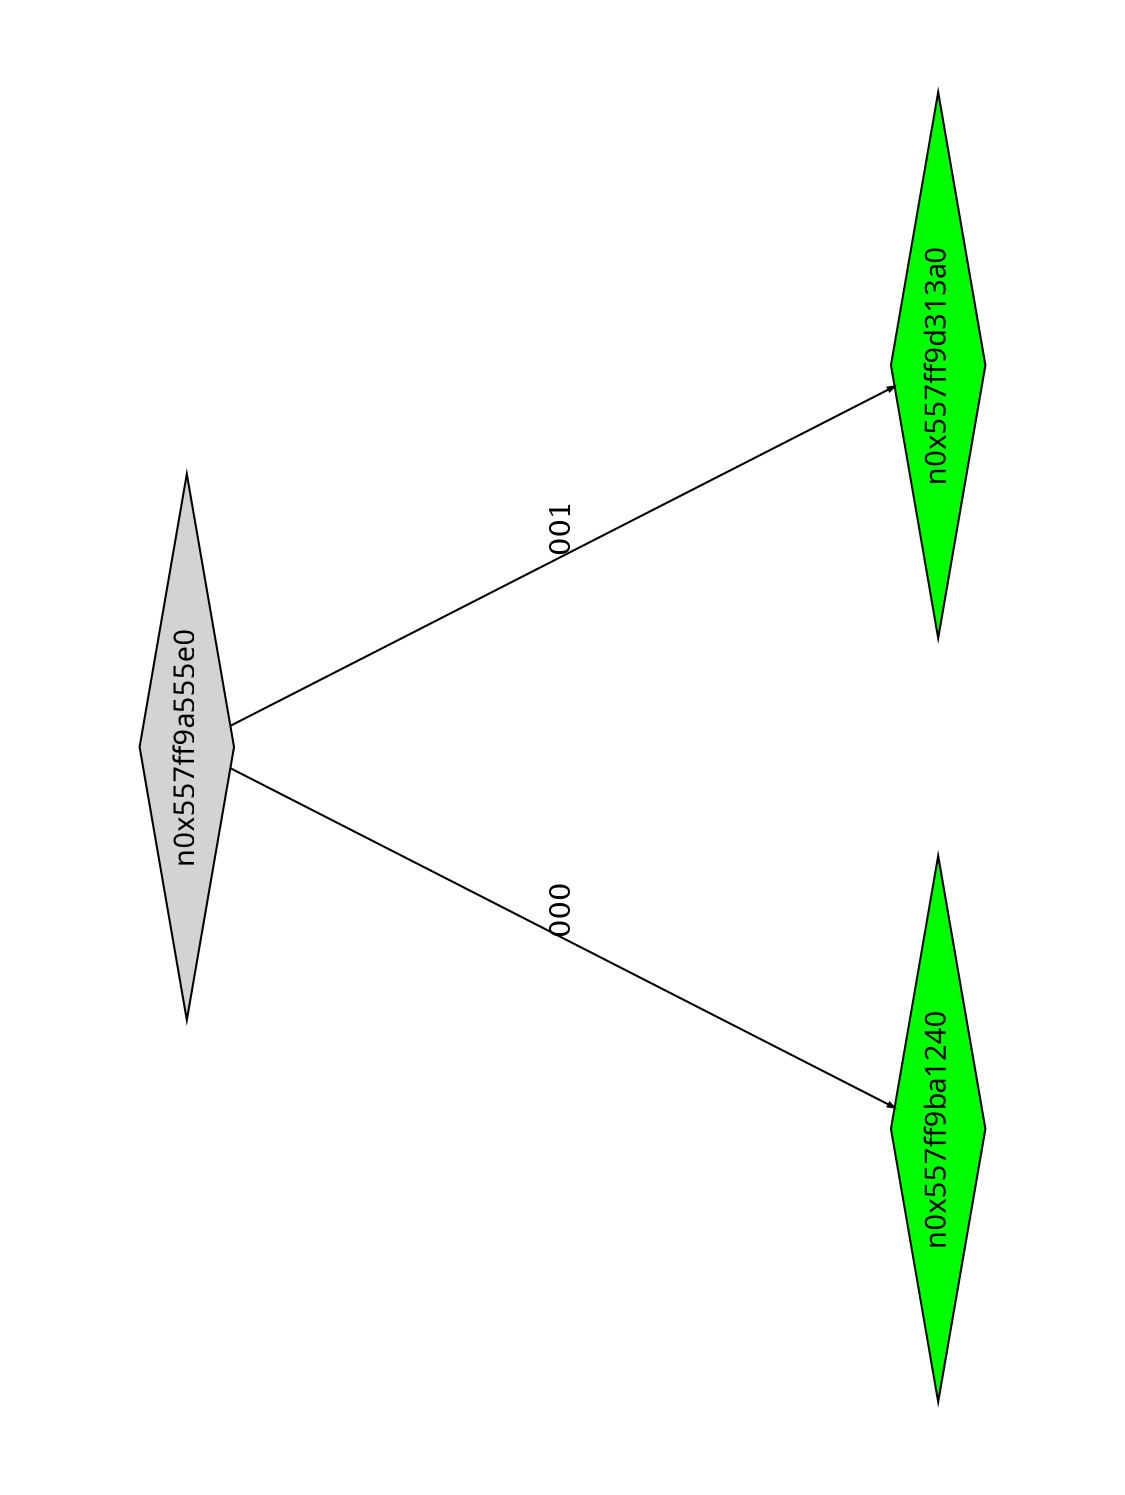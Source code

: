 digraph G {
	size="10,7.5";
	ratio=fill;
	rotate=90;
	center = "true";
	node [style="filled",width=.1,height=.1,fontname="Terminus"]
	edge [arrowsize=.3]
	n0x557ff9a555e0 [shape=diamond];
	n0x557ff9a555e0 -> n0x557ff9ba1240 [label=000];
	n0x557ff9a555e0 -> n0x557ff9d313a0 [label=001];
	n0x557ff9d313a0 [shape=diamond,fillcolor=green];
	n0x557ff9ba1240 [shape=diamond,fillcolor=green];
}
